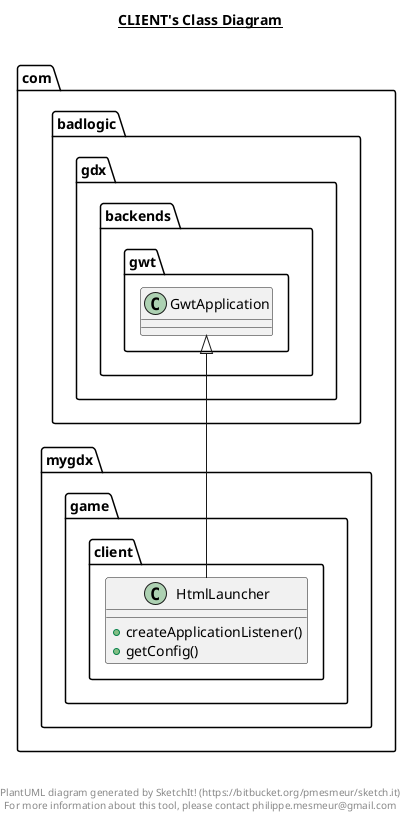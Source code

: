 @startuml

title __CLIENT's Class Diagram__\n

  namespace com.mygdx.game.client {
    class com.mygdx.game.client.HtmlLauncher {
        + createApplicationListener()
        + getConfig()
    }
  }
  

  com.mygdx.game.client.HtmlLauncher -up-|> com.badlogic.gdx.backends.gwt.GwtApplication


right footer


PlantUML diagram generated by SketchIt! (https://bitbucket.org/pmesmeur/sketch.it)
For more information about this tool, please contact philippe.mesmeur@gmail.com
endfooter

@enduml
